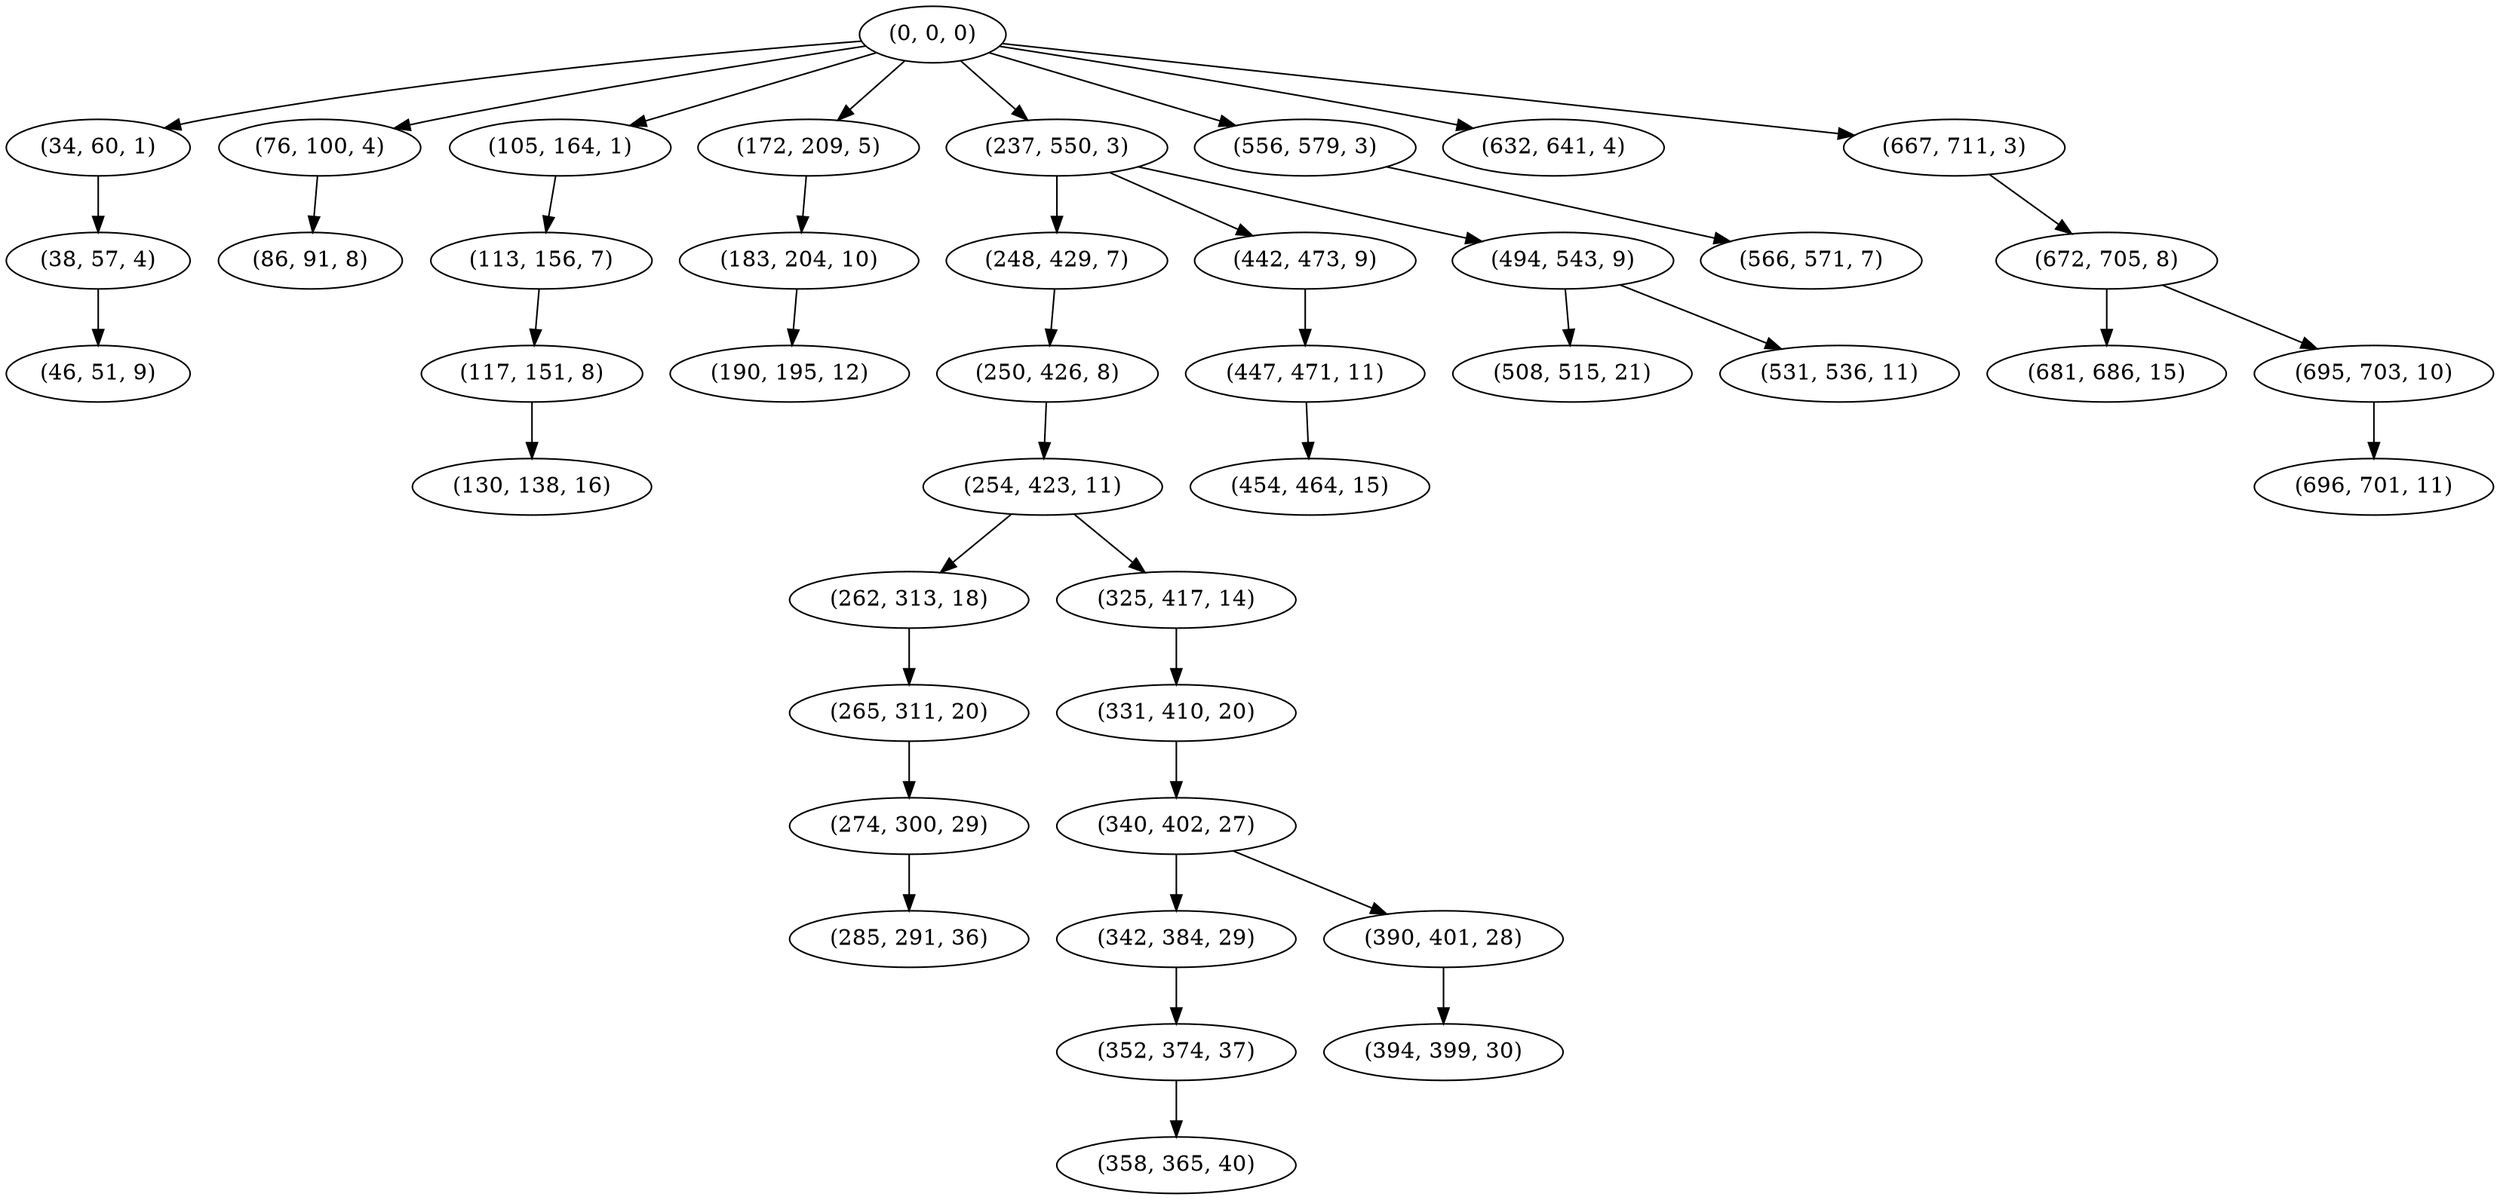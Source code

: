 digraph tree {
    "(0, 0, 0)";
    "(34, 60, 1)";
    "(38, 57, 4)";
    "(46, 51, 9)";
    "(76, 100, 4)";
    "(86, 91, 8)";
    "(105, 164, 1)";
    "(113, 156, 7)";
    "(117, 151, 8)";
    "(130, 138, 16)";
    "(172, 209, 5)";
    "(183, 204, 10)";
    "(190, 195, 12)";
    "(237, 550, 3)";
    "(248, 429, 7)";
    "(250, 426, 8)";
    "(254, 423, 11)";
    "(262, 313, 18)";
    "(265, 311, 20)";
    "(274, 300, 29)";
    "(285, 291, 36)";
    "(325, 417, 14)";
    "(331, 410, 20)";
    "(340, 402, 27)";
    "(342, 384, 29)";
    "(352, 374, 37)";
    "(358, 365, 40)";
    "(390, 401, 28)";
    "(394, 399, 30)";
    "(442, 473, 9)";
    "(447, 471, 11)";
    "(454, 464, 15)";
    "(494, 543, 9)";
    "(508, 515, 21)";
    "(531, 536, 11)";
    "(556, 579, 3)";
    "(566, 571, 7)";
    "(632, 641, 4)";
    "(667, 711, 3)";
    "(672, 705, 8)";
    "(681, 686, 15)";
    "(695, 703, 10)";
    "(696, 701, 11)";
    "(0, 0, 0)" -> "(34, 60, 1)";
    "(0, 0, 0)" -> "(76, 100, 4)";
    "(0, 0, 0)" -> "(105, 164, 1)";
    "(0, 0, 0)" -> "(172, 209, 5)";
    "(0, 0, 0)" -> "(237, 550, 3)";
    "(0, 0, 0)" -> "(556, 579, 3)";
    "(0, 0, 0)" -> "(632, 641, 4)";
    "(0, 0, 0)" -> "(667, 711, 3)";
    "(34, 60, 1)" -> "(38, 57, 4)";
    "(38, 57, 4)" -> "(46, 51, 9)";
    "(76, 100, 4)" -> "(86, 91, 8)";
    "(105, 164, 1)" -> "(113, 156, 7)";
    "(113, 156, 7)" -> "(117, 151, 8)";
    "(117, 151, 8)" -> "(130, 138, 16)";
    "(172, 209, 5)" -> "(183, 204, 10)";
    "(183, 204, 10)" -> "(190, 195, 12)";
    "(237, 550, 3)" -> "(248, 429, 7)";
    "(237, 550, 3)" -> "(442, 473, 9)";
    "(237, 550, 3)" -> "(494, 543, 9)";
    "(248, 429, 7)" -> "(250, 426, 8)";
    "(250, 426, 8)" -> "(254, 423, 11)";
    "(254, 423, 11)" -> "(262, 313, 18)";
    "(254, 423, 11)" -> "(325, 417, 14)";
    "(262, 313, 18)" -> "(265, 311, 20)";
    "(265, 311, 20)" -> "(274, 300, 29)";
    "(274, 300, 29)" -> "(285, 291, 36)";
    "(325, 417, 14)" -> "(331, 410, 20)";
    "(331, 410, 20)" -> "(340, 402, 27)";
    "(340, 402, 27)" -> "(342, 384, 29)";
    "(340, 402, 27)" -> "(390, 401, 28)";
    "(342, 384, 29)" -> "(352, 374, 37)";
    "(352, 374, 37)" -> "(358, 365, 40)";
    "(390, 401, 28)" -> "(394, 399, 30)";
    "(442, 473, 9)" -> "(447, 471, 11)";
    "(447, 471, 11)" -> "(454, 464, 15)";
    "(494, 543, 9)" -> "(508, 515, 21)";
    "(494, 543, 9)" -> "(531, 536, 11)";
    "(556, 579, 3)" -> "(566, 571, 7)";
    "(667, 711, 3)" -> "(672, 705, 8)";
    "(672, 705, 8)" -> "(681, 686, 15)";
    "(672, 705, 8)" -> "(695, 703, 10)";
    "(695, 703, 10)" -> "(696, 701, 11)";
}
